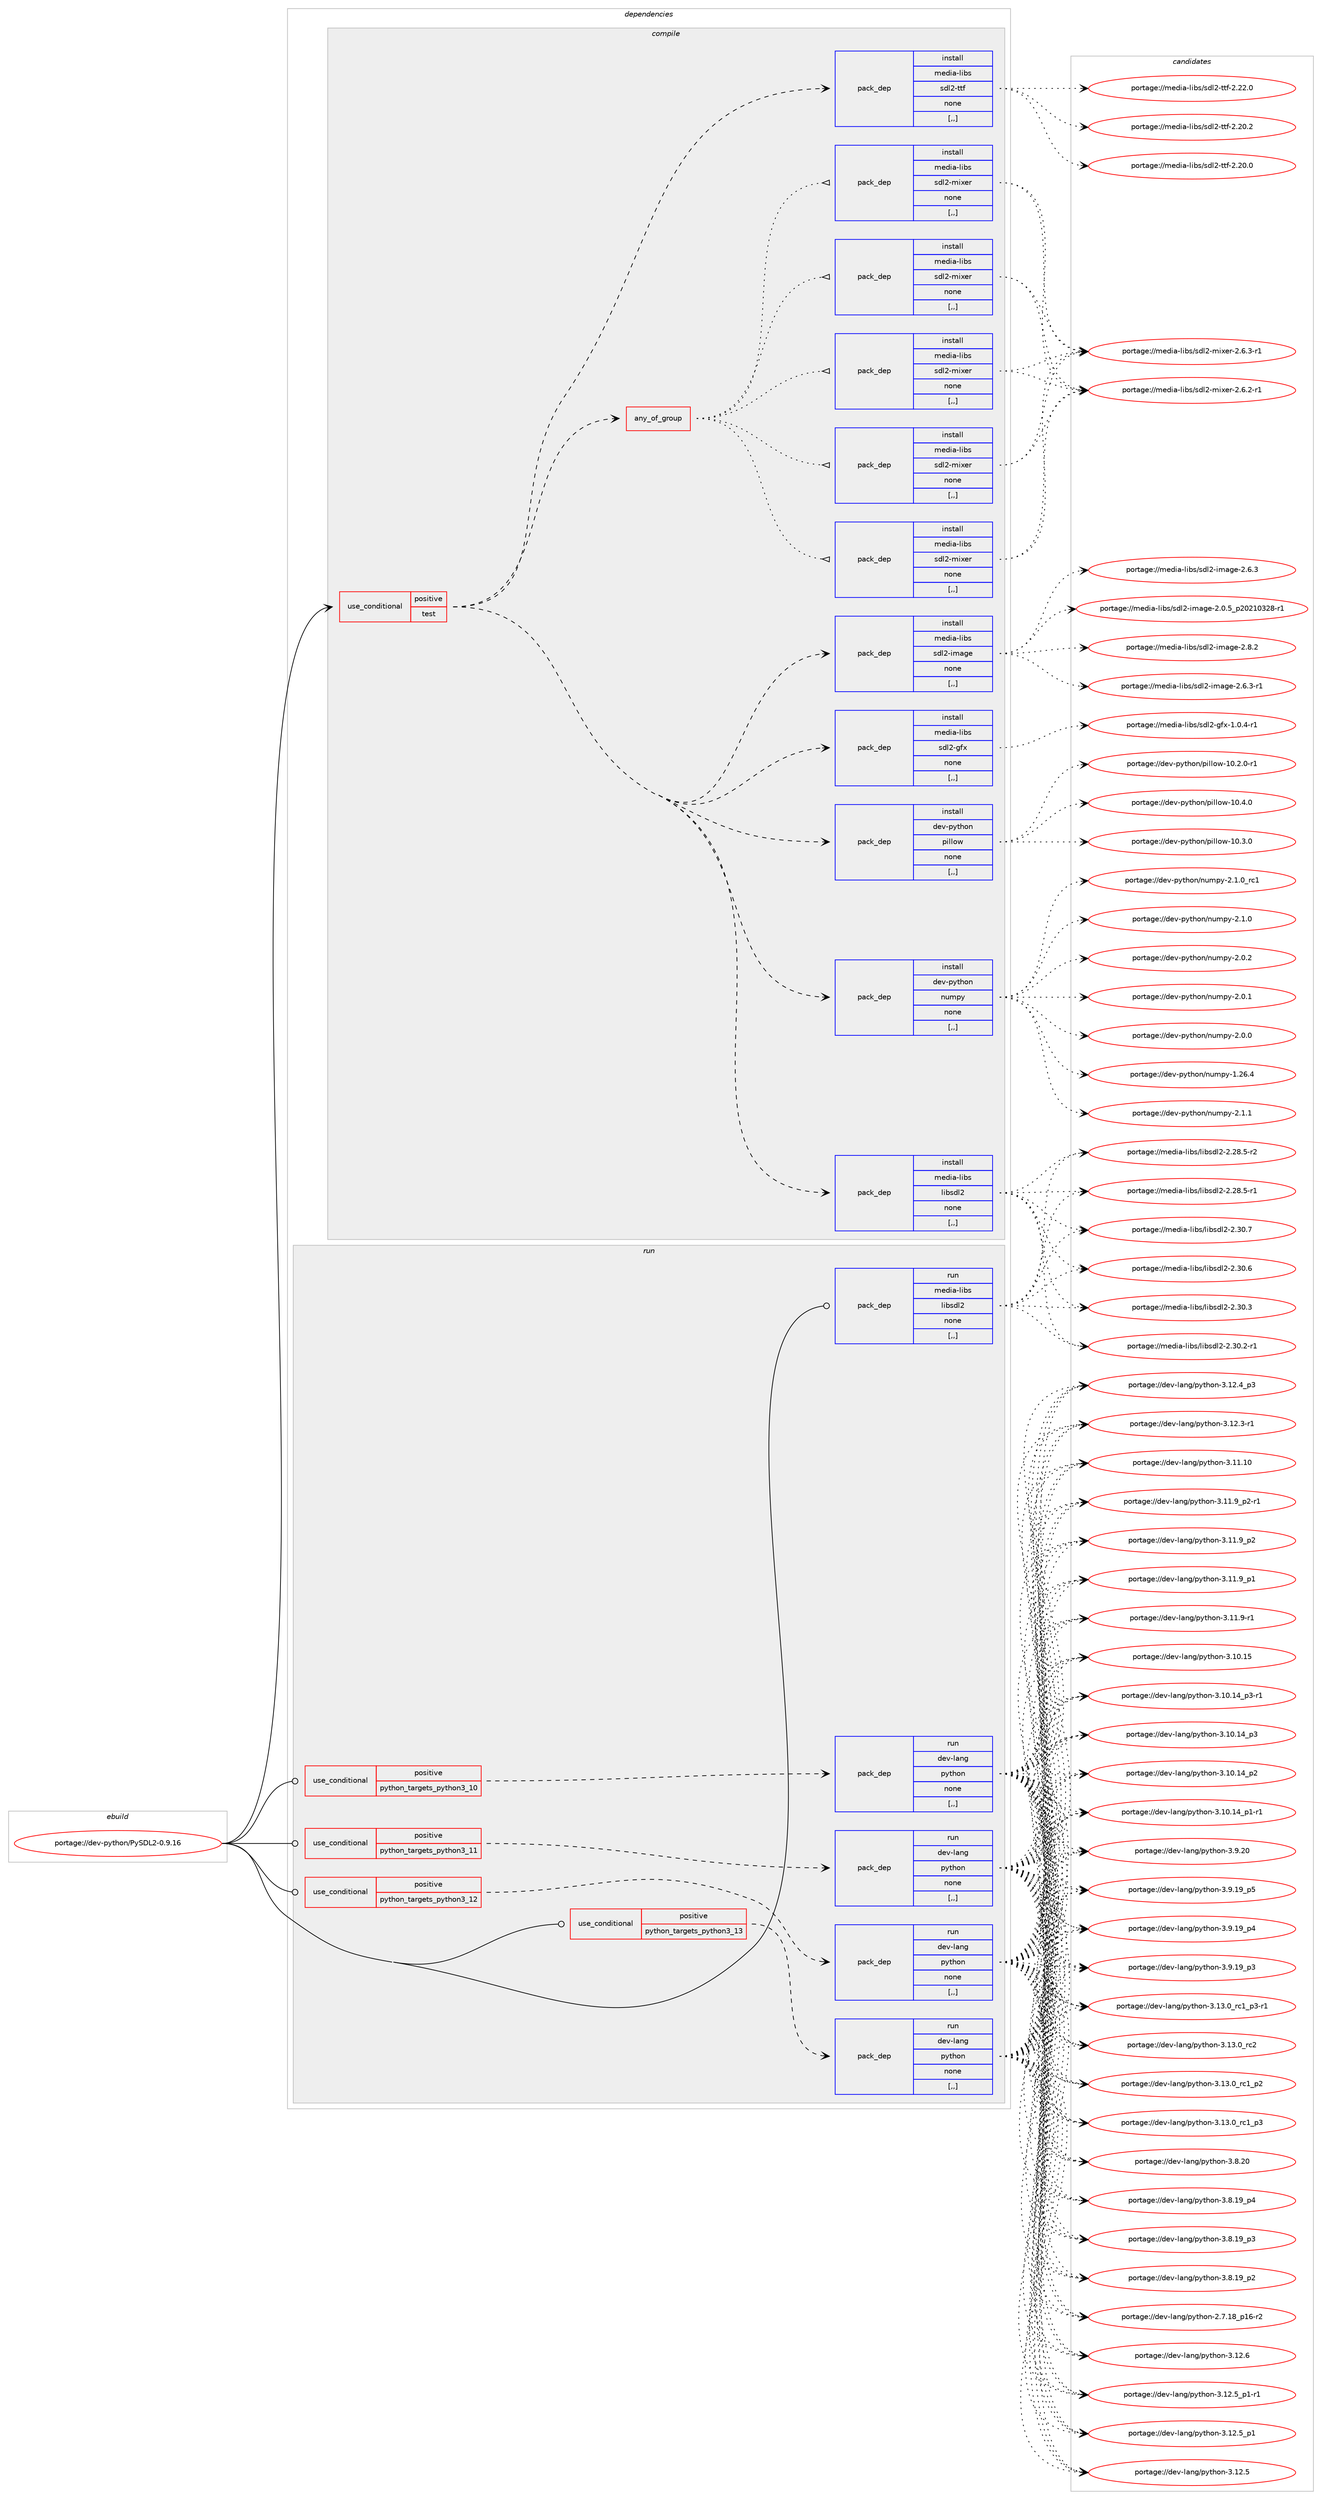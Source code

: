 digraph prolog {

# *************
# Graph options
# *************

newrank=true;
concentrate=true;
compound=true;
graph [rankdir=LR,fontname=Helvetica,fontsize=10,ranksep=1.5];#, ranksep=2.5, nodesep=0.2];
edge  [arrowhead=vee];
node  [fontname=Helvetica,fontsize=10];

# **********
# The ebuild
# **********

subgraph cluster_leftcol {
color=gray;
label=<<i>ebuild</i>>;
id [label="portage://dev-python/PySDL2-0.9.16", color=red, width=4, href="../dev-python/PySDL2-0.9.16.svg"];
}

# ****************
# The dependencies
# ****************

subgraph cluster_midcol {
color=gray;
label=<<i>dependencies</i>>;
subgraph cluster_compile {
fillcolor="#eeeeee";
style=filled;
label=<<i>compile</i>>;
subgraph cond160910 {
dependency635519 [label=<<TABLE BORDER="0" CELLBORDER="1" CELLSPACING="0" CELLPADDING="4"><TR><TD ROWSPAN="3" CELLPADDING="10">use_conditional</TD></TR><TR><TD>positive</TD></TR><TR><TD>test</TD></TR></TABLE>>, shape=none, color=red];
subgraph pack469796 {
dependency635520 [label=<<TABLE BORDER="0" CELLBORDER="1" CELLSPACING="0" CELLPADDING="4" WIDTH="220"><TR><TD ROWSPAN="6" CELLPADDING="30">pack_dep</TD></TR><TR><TD WIDTH="110">install</TD></TR><TR><TD>dev-python</TD></TR><TR><TD>numpy</TD></TR><TR><TD>none</TD></TR><TR><TD>[,,]</TD></TR></TABLE>>, shape=none, color=blue];
}
dependency635519:e -> dependency635520:w [weight=20,style="dashed",arrowhead="vee"];
subgraph pack469797 {
dependency635521 [label=<<TABLE BORDER="0" CELLBORDER="1" CELLSPACING="0" CELLPADDING="4" WIDTH="220"><TR><TD ROWSPAN="6" CELLPADDING="30">pack_dep</TD></TR><TR><TD WIDTH="110">install</TD></TR><TR><TD>dev-python</TD></TR><TR><TD>pillow</TD></TR><TR><TD>none</TD></TR><TR><TD>[,,]</TD></TR></TABLE>>, shape=none, color=blue];
}
dependency635519:e -> dependency635521:w [weight=20,style="dashed",arrowhead="vee"];
subgraph pack469798 {
dependency635522 [label=<<TABLE BORDER="0" CELLBORDER="1" CELLSPACING="0" CELLPADDING="4" WIDTH="220"><TR><TD ROWSPAN="6" CELLPADDING="30">pack_dep</TD></TR><TR><TD WIDTH="110">install</TD></TR><TR><TD>media-libs</TD></TR><TR><TD>libsdl2</TD></TR><TR><TD>none</TD></TR><TR><TD>[,,]</TD></TR></TABLE>>, shape=none, color=blue];
}
dependency635519:e -> dependency635522:w [weight=20,style="dashed",arrowhead="vee"];
subgraph pack469799 {
dependency635523 [label=<<TABLE BORDER="0" CELLBORDER="1" CELLSPACING="0" CELLPADDING="4" WIDTH="220"><TR><TD ROWSPAN="6" CELLPADDING="30">pack_dep</TD></TR><TR><TD WIDTH="110">install</TD></TR><TR><TD>media-libs</TD></TR><TR><TD>sdl2-gfx</TD></TR><TR><TD>none</TD></TR><TR><TD>[,,]</TD></TR></TABLE>>, shape=none, color=blue];
}
dependency635519:e -> dependency635523:w [weight=20,style="dashed",arrowhead="vee"];
subgraph pack469800 {
dependency635524 [label=<<TABLE BORDER="0" CELLBORDER="1" CELLSPACING="0" CELLPADDING="4" WIDTH="220"><TR><TD ROWSPAN="6" CELLPADDING="30">pack_dep</TD></TR><TR><TD WIDTH="110">install</TD></TR><TR><TD>media-libs</TD></TR><TR><TD>sdl2-image</TD></TR><TR><TD>none</TD></TR><TR><TD>[,,]</TD></TR></TABLE>>, shape=none, color=blue];
}
dependency635519:e -> dependency635524:w [weight=20,style="dashed",arrowhead="vee"];
subgraph any4432 {
dependency635525 [label=<<TABLE BORDER="0" CELLBORDER="1" CELLSPACING="0" CELLPADDING="4"><TR><TD CELLPADDING="10">any_of_group</TD></TR></TABLE>>, shape=none, color=red];subgraph pack469801 {
dependency635526 [label=<<TABLE BORDER="0" CELLBORDER="1" CELLSPACING="0" CELLPADDING="4" WIDTH="220"><TR><TD ROWSPAN="6" CELLPADDING="30">pack_dep</TD></TR><TR><TD WIDTH="110">install</TD></TR><TR><TD>media-libs</TD></TR><TR><TD>sdl2-mixer</TD></TR><TR><TD>none</TD></TR><TR><TD>[,,]</TD></TR></TABLE>>, shape=none, color=blue];
}
dependency635525:e -> dependency635526:w [weight=20,style="dotted",arrowhead="oinv"];
subgraph pack469802 {
dependency635527 [label=<<TABLE BORDER="0" CELLBORDER="1" CELLSPACING="0" CELLPADDING="4" WIDTH="220"><TR><TD ROWSPAN="6" CELLPADDING="30">pack_dep</TD></TR><TR><TD WIDTH="110">install</TD></TR><TR><TD>media-libs</TD></TR><TR><TD>sdl2-mixer</TD></TR><TR><TD>none</TD></TR><TR><TD>[,,]</TD></TR></TABLE>>, shape=none, color=blue];
}
dependency635525:e -> dependency635527:w [weight=20,style="dotted",arrowhead="oinv"];
subgraph pack469803 {
dependency635528 [label=<<TABLE BORDER="0" CELLBORDER="1" CELLSPACING="0" CELLPADDING="4" WIDTH="220"><TR><TD ROWSPAN="6" CELLPADDING="30">pack_dep</TD></TR><TR><TD WIDTH="110">install</TD></TR><TR><TD>media-libs</TD></TR><TR><TD>sdl2-mixer</TD></TR><TR><TD>none</TD></TR><TR><TD>[,,]</TD></TR></TABLE>>, shape=none, color=blue];
}
dependency635525:e -> dependency635528:w [weight=20,style="dotted",arrowhead="oinv"];
subgraph pack469804 {
dependency635529 [label=<<TABLE BORDER="0" CELLBORDER="1" CELLSPACING="0" CELLPADDING="4" WIDTH="220"><TR><TD ROWSPAN="6" CELLPADDING="30">pack_dep</TD></TR><TR><TD WIDTH="110">install</TD></TR><TR><TD>media-libs</TD></TR><TR><TD>sdl2-mixer</TD></TR><TR><TD>none</TD></TR><TR><TD>[,,]</TD></TR></TABLE>>, shape=none, color=blue];
}
dependency635525:e -> dependency635529:w [weight=20,style="dotted",arrowhead="oinv"];
subgraph pack469805 {
dependency635530 [label=<<TABLE BORDER="0" CELLBORDER="1" CELLSPACING="0" CELLPADDING="4" WIDTH="220"><TR><TD ROWSPAN="6" CELLPADDING="30">pack_dep</TD></TR><TR><TD WIDTH="110">install</TD></TR><TR><TD>media-libs</TD></TR><TR><TD>sdl2-mixer</TD></TR><TR><TD>none</TD></TR><TR><TD>[,,]</TD></TR></TABLE>>, shape=none, color=blue];
}
dependency635525:e -> dependency635530:w [weight=20,style="dotted",arrowhead="oinv"];
}
dependency635519:e -> dependency635525:w [weight=20,style="dashed",arrowhead="vee"];
subgraph pack469806 {
dependency635531 [label=<<TABLE BORDER="0" CELLBORDER="1" CELLSPACING="0" CELLPADDING="4" WIDTH="220"><TR><TD ROWSPAN="6" CELLPADDING="30">pack_dep</TD></TR><TR><TD WIDTH="110">install</TD></TR><TR><TD>media-libs</TD></TR><TR><TD>sdl2-ttf</TD></TR><TR><TD>none</TD></TR><TR><TD>[,,]</TD></TR></TABLE>>, shape=none, color=blue];
}
dependency635519:e -> dependency635531:w [weight=20,style="dashed",arrowhead="vee"];
}
id:e -> dependency635519:w [weight=20,style="solid",arrowhead="vee"];
}
subgraph cluster_compileandrun {
fillcolor="#eeeeee";
style=filled;
label=<<i>compile and run</i>>;
}
subgraph cluster_run {
fillcolor="#eeeeee";
style=filled;
label=<<i>run</i>>;
subgraph cond160911 {
dependency635532 [label=<<TABLE BORDER="0" CELLBORDER="1" CELLSPACING="0" CELLPADDING="4"><TR><TD ROWSPAN="3" CELLPADDING="10">use_conditional</TD></TR><TR><TD>positive</TD></TR><TR><TD>python_targets_python3_10</TD></TR></TABLE>>, shape=none, color=red];
subgraph pack469807 {
dependency635533 [label=<<TABLE BORDER="0" CELLBORDER="1" CELLSPACING="0" CELLPADDING="4" WIDTH="220"><TR><TD ROWSPAN="6" CELLPADDING="30">pack_dep</TD></TR><TR><TD WIDTH="110">run</TD></TR><TR><TD>dev-lang</TD></TR><TR><TD>python</TD></TR><TR><TD>none</TD></TR><TR><TD>[,,]</TD></TR></TABLE>>, shape=none, color=blue];
}
dependency635532:e -> dependency635533:w [weight=20,style="dashed",arrowhead="vee"];
}
id:e -> dependency635532:w [weight=20,style="solid",arrowhead="odot"];
subgraph cond160912 {
dependency635534 [label=<<TABLE BORDER="0" CELLBORDER="1" CELLSPACING="0" CELLPADDING="4"><TR><TD ROWSPAN="3" CELLPADDING="10">use_conditional</TD></TR><TR><TD>positive</TD></TR><TR><TD>python_targets_python3_11</TD></TR></TABLE>>, shape=none, color=red];
subgraph pack469808 {
dependency635535 [label=<<TABLE BORDER="0" CELLBORDER="1" CELLSPACING="0" CELLPADDING="4" WIDTH="220"><TR><TD ROWSPAN="6" CELLPADDING="30">pack_dep</TD></TR><TR><TD WIDTH="110">run</TD></TR><TR><TD>dev-lang</TD></TR><TR><TD>python</TD></TR><TR><TD>none</TD></TR><TR><TD>[,,]</TD></TR></TABLE>>, shape=none, color=blue];
}
dependency635534:e -> dependency635535:w [weight=20,style="dashed",arrowhead="vee"];
}
id:e -> dependency635534:w [weight=20,style="solid",arrowhead="odot"];
subgraph cond160913 {
dependency635536 [label=<<TABLE BORDER="0" CELLBORDER="1" CELLSPACING="0" CELLPADDING="4"><TR><TD ROWSPAN="3" CELLPADDING="10">use_conditional</TD></TR><TR><TD>positive</TD></TR><TR><TD>python_targets_python3_12</TD></TR></TABLE>>, shape=none, color=red];
subgraph pack469809 {
dependency635537 [label=<<TABLE BORDER="0" CELLBORDER="1" CELLSPACING="0" CELLPADDING="4" WIDTH="220"><TR><TD ROWSPAN="6" CELLPADDING="30">pack_dep</TD></TR><TR><TD WIDTH="110">run</TD></TR><TR><TD>dev-lang</TD></TR><TR><TD>python</TD></TR><TR><TD>none</TD></TR><TR><TD>[,,]</TD></TR></TABLE>>, shape=none, color=blue];
}
dependency635536:e -> dependency635537:w [weight=20,style="dashed",arrowhead="vee"];
}
id:e -> dependency635536:w [weight=20,style="solid",arrowhead="odot"];
subgraph cond160914 {
dependency635538 [label=<<TABLE BORDER="0" CELLBORDER="1" CELLSPACING="0" CELLPADDING="4"><TR><TD ROWSPAN="3" CELLPADDING="10">use_conditional</TD></TR><TR><TD>positive</TD></TR><TR><TD>python_targets_python3_13</TD></TR></TABLE>>, shape=none, color=red];
subgraph pack469810 {
dependency635539 [label=<<TABLE BORDER="0" CELLBORDER="1" CELLSPACING="0" CELLPADDING="4" WIDTH="220"><TR><TD ROWSPAN="6" CELLPADDING="30">pack_dep</TD></TR><TR><TD WIDTH="110">run</TD></TR><TR><TD>dev-lang</TD></TR><TR><TD>python</TD></TR><TR><TD>none</TD></TR><TR><TD>[,,]</TD></TR></TABLE>>, shape=none, color=blue];
}
dependency635538:e -> dependency635539:w [weight=20,style="dashed",arrowhead="vee"];
}
id:e -> dependency635538:w [weight=20,style="solid",arrowhead="odot"];
subgraph pack469811 {
dependency635540 [label=<<TABLE BORDER="0" CELLBORDER="1" CELLSPACING="0" CELLPADDING="4" WIDTH="220"><TR><TD ROWSPAN="6" CELLPADDING="30">pack_dep</TD></TR><TR><TD WIDTH="110">run</TD></TR><TR><TD>media-libs</TD></TR><TR><TD>libsdl2</TD></TR><TR><TD>none</TD></TR><TR><TD>[,,]</TD></TR></TABLE>>, shape=none, color=blue];
}
id:e -> dependency635540:w [weight=20,style="solid",arrowhead="odot"];
}
}

# **************
# The candidates
# **************

subgraph cluster_choices {
rank=same;
color=gray;
label=<<i>candidates</i>>;

subgraph choice469796 {
color=black;
nodesep=1;
choice1001011184511212111610411111047110117109112121455046494649 [label="portage://dev-python/numpy-2.1.1", color=red, width=4,href="../dev-python/numpy-2.1.1.svg"];
choice1001011184511212111610411111047110117109112121455046494648951149949 [label="portage://dev-python/numpy-2.1.0_rc1", color=red, width=4,href="../dev-python/numpy-2.1.0_rc1.svg"];
choice1001011184511212111610411111047110117109112121455046494648 [label="portage://dev-python/numpy-2.1.0", color=red, width=4,href="../dev-python/numpy-2.1.0.svg"];
choice1001011184511212111610411111047110117109112121455046484650 [label="portage://dev-python/numpy-2.0.2", color=red, width=4,href="../dev-python/numpy-2.0.2.svg"];
choice1001011184511212111610411111047110117109112121455046484649 [label="portage://dev-python/numpy-2.0.1", color=red, width=4,href="../dev-python/numpy-2.0.1.svg"];
choice1001011184511212111610411111047110117109112121455046484648 [label="portage://dev-python/numpy-2.0.0", color=red, width=4,href="../dev-python/numpy-2.0.0.svg"];
choice100101118451121211161041111104711011710911212145494650544652 [label="portage://dev-python/numpy-1.26.4", color=red, width=4,href="../dev-python/numpy-1.26.4.svg"];
dependency635520:e -> choice1001011184511212111610411111047110117109112121455046494649:w [style=dotted,weight="100"];
dependency635520:e -> choice1001011184511212111610411111047110117109112121455046494648951149949:w [style=dotted,weight="100"];
dependency635520:e -> choice1001011184511212111610411111047110117109112121455046494648:w [style=dotted,weight="100"];
dependency635520:e -> choice1001011184511212111610411111047110117109112121455046484650:w [style=dotted,weight="100"];
dependency635520:e -> choice1001011184511212111610411111047110117109112121455046484649:w [style=dotted,weight="100"];
dependency635520:e -> choice1001011184511212111610411111047110117109112121455046484648:w [style=dotted,weight="100"];
dependency635520:e -> choice100101118451121211161041111104711011710911212145494650544652:w [style=dotted,weight="100"];
}
subgraph choice469797 {
color=black;
nodesep=1;
choice100101118451121211161041111104711210510810811111945494846524648 [label="portage://dev-python/pillow-10.4.0", color=red, width=4,href="../dev-python/pillow-10.4.0.svg"];
choice100101118451121211161041111104711210510810811111945494846514648 [label="portage://dev-python/pillow-10.3.0", color=red, width=4,href="../dev-python/pillow-10.3.0.svg"];
choice1001011184511212111610411111047112105108108111119454948465046484511449 [label="portage://dev-python/pillow-10.2.0-r1", color=red, width=4,href="../dev-python/pillow-10.2.0-r1.svg"];
dependency635521:e -> choice100101118451121211161041111104711210510810811111945494846524648:w [style=dotted,weight="100"];
dependency635521:e -> choice100101118451121211161041111104711210510810811111945494846514648:w [style=dotted,weight="100"];
dependency635521:e -> choice1001011184511212111610411111047112105108108111119454948465046484511449:w [style=dotted,weight="100"];
}
subgraph choice469798 {
color=black;
nodesep=1;
choice10910110010597451081059811547108105981151001085045504651484655 [label="portage://media-libs/libsdl2-2.30.7", color=red, width=4,href="../media-libs/libsdl2-2.30.7.svg"];
choice10910110010597451081059811547108105981151001085045504651484654 [label="portage://media-libs/libsdl2-2.30.6", color=red, width=4,href="../media-libs/libsdl2-2.30.6.svg"];
choice10910110010597451081059811547108105981151001085045504651484651 [label="portage://media-libs/libsdl2-2.30.3", color=red, width=4,href="../media-libs/libsdl2-2.30.3.svg"];
choice109101100105974510810598115471081059811510010850455046514846504511449 [label="portage://media-libs/libsdl2-2.30.2-r1", color=red, width=4,href="../media-libs/libsdl2-2.30.2-r1.svg"];
choice109101100105974510810598115471081059811510010850455046505646534511450 [label="portage://media-libs/libsdl2-2.28.5-r2", color=red, width=4,href="../media-libs/libsdl2-2.28.5-r2.svg"];
choice109101100105974510810598115471081059811510010850455046505646534511449 [label="portage://media-libs/libsdl2-2.28.5-r1", color=red, width=4,href="../media-libs/libsdl2-2.28.5-r1.svg"];
dependency635522:e -> choice10910110010597451081059811547108105981151001085045504651484655:w [style=dotted,weight="100"];
dependency635522:e -> choice10910110010597451081059811547108105981151001085045504651484654:w [style=dotted,weight="100"];
dependency635522:e -> choice10910110010597451081059811547108105981151001085045504651484651:w [style=dotted,weight="100"];
dependency635522:e -> choice109101100105974510810598115471081059811510010850455046514846504511449:w [style=dotted,weight="100"];
dependency635522:e -> choice109101100105974510810598115471081059811510010850455046505646534511450:w [style=dotted,weight="100"];
dependency635522:e -> choice109101100105974510810598115471081059811510010850455046505646534511449:w [style=dotted,weight="100"];
}
subgraph choice469799 {
color=black;
nodesep=1;
choice1091011001059745108105981154711510010850451031021204549464846524511449 [label="portage://media-libs/sdl2-gfx-1.0.4-r1", color=red, width=4,href="../media-libs/sdl2-gfx-1.0.4-r1.svg"];
dependency635523:e -> choice1091011001059745108105981154711510010850451031021204549464846524511449:w [style=dotted,weight="100"];
}
subgraph choice469800 {
color=black;
nodesep=1;
choice10910110010597451081059811547115100108504510510997103101455046564650 [label="portage://media-libs/sdl2-image-2.8.2", color=red, width=4,href="../media-libs/sdl2-image-2.8.2.svg"];
choice109101100105974510810598115471151001085045105109971031014550465446514511449 [label="portage://media-libs/sdl2-image-2.6.3-r1", color=red, width=4,href="../media-libs/sdl2-image-2.6.3-r1.svg"];
choice10910110010597451081059811547115100108504510510997103101455046544651 [label="portage://media-libs/sdl2-image-2.6.3", color=red, width=4,href="../media-libs/sdl2-image-2.6.3.svg"];
choice109101100105974510810598115471151001085045105109971031014550464846539511250485049485150564511449 [label="portage://media-libs/sdl2-image-2.0.5_p20210328-r1", color=red, width=4,href="../media-libs/sdl2-image-2.0.5_p20210328-r1.svg"];
dependency635524:e -> choice10910110010597451081059811547115100108504510510997103101455046564650:w [style=dotted,weight="100"];
dependency635524:e -> choice109101100105974510810598115471151001085045105109971031014550465446514511449:w [style=dotted,weight="100"];
dependency635524:e -> choice10910110010597451081059811547115100108504510510997103101455046544651:w [style=dotted,weight="100"];
dependency635524:e -> choice109101100105974510810598115471151001085045105109971031014550464846539511250485049485150564511449:w [style=dotted,weight="100"];
}
subgraph choice469801 {
color=black;
nodesep=1;
choice1091011001059745108105981154711510010850451091051201011144550465446514511449 [label="portage://media-libs/sdl2-mixer-2.6.3-r1", color=red, width=4,href="../media-libs/sdl2-mixer-2.6.3-r1.svg"];
choice1091011001059745108105981154711510010850451091051201011144550465446504511449 [label="portage://media-libs/sdl2-mixer-2.6.2-r1", color=red, width=4,href="../media-libs/sdl2-mixer-2.6.2-r1.svg"];
dependency635526:e -> choice1091011001059745108105981154711510010850451091051201011144550465446514511449:w [style=dotted,weight="100"];
dependency635526:e -> choice1091011001059745108105981154711510010850451091051201011144550465446504511449:w [style=dotted,weight="100"];
}
subgraph choice469802 {
color=black;
nodesep=1;
choice1091011001059745108105981154711510010850451091051201011144550465446514511449 [label="portage://media-libs/sdl2-mixer-2.6.3-r1", color=red, width=4,href="../media-libs/sdl2-mixer-2.6.3-r1.svg"];
choice1091011001059745108105981154711510010850451091051201011144550465446504511449 [label="portage://media-libs/sdl2-mixer-2.6.2-r1", color=red, width=4,href="../media-libs/sdl2-mixer-2.6.2-r1.svg"];
dependency635527:e -> choice1091011001059745108105981154711510010850451091051201011144550465446514511449:w [style=dotted,weight="100"];
dependency635527:e -> choice1091011001059745108105981154711510010850451091051201011144550465446504511449:w [style=dotted,weight="100"];
}
subgraph choice469803 {
color=black;
nodesep=1;
choice1091011001059745108105981154711510010850451091051201011144550465446514511449 [label="portage://media-libs/sdl2-mixer-2.6.3-r1", color=red, width=4,href="../media-libs/sdl2-mixer-2.6.3-r1.svg"];
choice1091011001059745108105981154711510010850451091051201011144550465446504511449 [label="portage://media-libs/sdl2-mixer-2.6.2-r1", color=red, width=4,href="../media-libs/sdl2-mixer-2.6.2-r1.svg"];
dependency635528:e -> choice1091011001059745108105981154711510010850451091051201011144550465446514511449:w [style=dotted,weight="100"];
dependency635528:e -> choice1091011001059745108105981154711510010850451091051201011144550465446504511449:w [style=dotted,weight="100"];
}
subgraph choice469804 {
color=black;
nodesep=1;
choice1091011001059745108105981154711510010850451091051201011144550465446514511449 [label="portage://media-libs/sdl2-mixer-2.6.3-r1", color=red, width=4,href="../media-libs/sdl2-mixer-2.6.3-r1.svg"];
choice1091011001059745108105981154711510010850451091051201011144550465446504511449 [label="portage://media-libs/sdl2-mixer-2.6.2-r1", color=red, width=4,href="../media-libs/sdl2-mixer-2.6.2-r1.svg"];
dependency635529:e -> choice1091011001059745108105981154711510010850451091051201011144550465446514511449:w [style=dotted,weight="100"];
dependency635529:e -> choice1091011001059745108105981154711510010850451091051201011144550465446504511449:w [style=dotted,weight="100"];
}
subgraph choice469805 {
color=black;
nodesep=1;
choice1091011001059745108105981154711510010850451091051201011144550465446514511449 [label="portage://media-libs/sdl2-mixer-2.6.3-r1", color=red, width=4,href="../media-libs/sdl2-mixer-2.6.3-r1.svg"];
choice1091011001059745108105981154711510010850451091051201011144550465446504511449 [label="portage://media-libs/sdl2-mixer-2.6.2-r1", color=red, width=4,href="../media-libs/sdl2-mixer-2.6.2-r1.svg"];
dependency635530:e -> choice1091011001059745108105981154711510010850451091051201011144550465446514511449:w [style=dotted,weight="100"];
dependency635530:e -> choice1091011001059745108105981154711510010850451091051201011144550465446504511449:w [style=dotted,weight="100"];
}
subgraph choice469806 {
color=black;
nodesep=1;
choice10910110010597451081059811547115100108504511611610245504650504648 [label="portage://media-libs/sdl2-ttf-2.22.0", color=red, width=4,href="../media-libs/sdl2-ttf-2.22.0.svg"];
choice10910110010597451081059811547115100108504511611610245504650484650 [label="portage://media-libs/sdl2-ttf-2.20.2", color=red, width=4,href="../media-libs/sdl2-ttf-2.20.2.svg"];
choice10910110010597451081059811547115100108504511611610245504650484648 [label="portage://media-libs/sdl2-ttf-2.20.0", color=red, width=4,href="../media-libs/sdl2-ttf-2.20.0.svg"];
dependency635531:e -> choice10910110010597451081059811547115100108504511611610245504650504648:w [style=dotted,weight="100"];
dependency635531:e -> choice10910110010597451081059811547115100108504511611610245504650484650:w [style=dotted,weight="100"];
dependency635531:e -> choice10910110010597451081059811547115100108504511611610245504650484648:w [style=dotted,weight="100"];
}
subgraph choice469807 {
color=black;
nodesep=1;
choice10010111845108971101034711212111610411111045514649514648951149950 [label="portage://dev-lang/python-3.13.0_rc2", color=red, width=4,href="../dev-lang/python-3.13.0_rc2.svg"];
choice1001011184510897110103471121211161041111104551464951464895114994995112514511449 [label="portage://dev-lang/python-3.13.0_rc1_p3-r1", color=red, width=4,href="../dev-lang/python-3.13.0_rc1_p3-r1.svg"];
choice100101118451089711010347112121116104111110455146495146489511499499511251 [label="portage://dev-lang/python-3.13.0_rc1_p3", color=red, width=4,href="../dev-lang/python-3.13.0_rc1_p3.svg"];
choice100101118451089711010347112121116104111110455146495146489511499499511250 [label="portage://dev-lang/python-3.13.0_rc1_p2", color=red, width=4,href="../dev-lang/python-3.13.0_rc1_p2.svg"];
choice10010111845108971101034711212111610411111045514649504654 [label="portage://dev-lang/python-3.12.6", color=red, width=4,href="../dev-lang/python-3.12.6.svg"];
choice1001011184510897110103471121211161041111104551464950465395112494511449 [label="portage://dev-lang/python-3.12.5_p1-r1", color=red, width=4,href="../dev-lang/python-3.12.5_p1-r1.svg"];
choice100101118451089711010347112121116104111110455146495046539511249 [label="portage://dev-lang/python-3.12.5_p1", color=red, width=4,href="../dev-lang/python-3.12.5_p1.svg"];
choice10010111845108971101034711212111610411111045514649504653 [label="portage://dev-lang/python-3.12.5", color=red, width=4,href="../dev-lang/python-3.12.5.svg"];
choice100101118451089711010347112121116104111110455146495046529511251 [label="portage://dev-lang/python-3.12.4_p3", color=red, width=4,href="../dev-lang/python-3.12.4_p3.svg"];
choice100101118451089711010347112121116104111110455146495046514511449 [label="portage://dev-lang/python-3.12.3-r1", color=red, width=4,href="../dev-lang/python-3.12.3-r1.svg"];
choice1001011184510897110103471121211161041111104551464949464948 [label="portage://dev-lang/python-3.11.10", color=red, width=4,href="../dev-lang/python-3.11.10.svg"];
choice1001011184510897110103471121211161041111104551464949465795112504511449 [label="portage://dev-lang/python-3.11.9_p2-r1", color=red, width=4,href="../dev-lang/python-3.11.9_p2-r1.svg"];
choice100101118451089711010347112121116104111110455146494946579511250 [label="portage://dev-lang/python-3.11.9_p2", color=red, width=4,href="../dev-lang/python-3.11.9_p2.svg"];
choice100101118451089711010347112121116104111110455146494946579511249 [label="portage://dev-lang/python-3.11.9_p1", color=red, width=4,href="../dev-lang/python-3.11.9_p1.svg"];
choice100101118451089711010347112121116104111110455146494946574511449 [label="portage://dev-lang/python-3.11.9-r1", color=red, width=4,href="../dev-lang/python-3.11.9-r1.svg"];
choice1001011184510897110103471121211161041111104551464948464953 [label="portage://dev-lang/python-3.10.15", color=red, width=4,href="../dev-lang/python-3.10.15.svg"];
choice100101118451089711010347112121116104111110455146494846495295112514511449 [label="portage://dev-lang/python-3.10.14_p3-r1", color=red, width=4,href="../dev-lang/python-3.10.14_p3-r1.svg"];
choice10010111845108971101034711212111610411111045514649484649529511251 [label="portage://dev-lang/python-3.10.14_p3", color=red, width=4,href="../dev-lang/python-3.10.14_p3.svg"];
choice10010111845108971101034711212111610411111045514649484649529511250 [label="portage://dev-lang/python-3.10.14_p2", color=red, width=4,href="../dev-lang/python-3.10.14_p2.svg"];
choice100101118451089711010347112121116104111110455146494846495295112494511449 [label="portage://dev-lang/python-3.10.14_p1-r1", color=red, width=4,href="../dev-lang/python-3.10.14_p1-r1.svg"];
choice10010111845108971101034711212111610411111045514657465048 [label="portage://dev-lang/python-3.9.20", color=red, width=4,href="../dev-lang/python-3.9.20.svg"];
choice100101118451089711010347112121116104111110455146574649579511253 [label="portage://dev-lang/python-3.9.19_p5", color=red, width=4,href="../dev-lang/python-3.9.19_p5.svg"];
choice100101118451089711010347112121116104111110455146574649579511252 [label="portage://dev-lang/python-3.9.19_p4", color=red, width=4,href="../dev-lang/python-3.9.19_p4.svg"];
choice100101118451089711010347112121116104111110455146574649579511251 [label="portage://dev-lang/python-3.9.19_p3", color=red, width=4,href="../dev-lang/python-3.9.19_p3.svg"];
choice10010111845108971101034711212111610411111045514656465048 [label="portage://dev-lang/python-3.8.20", color=red, width=4,href="../dev-lang/python-3.8.20.svg"];
choice100101118451089711010347112121116104111110455146564649579511252 [label="portage://dev-lang/python-3.8.19_p4", color=red, width=4,href="../dev-lang/python-3.8.19_p4.svg"];
choice100101118451089711010347112121116104111110455146564649579511251 [label="portage://dev-lang/python-3.8.19_p3", color=red, width=4,href="../dev-lang/python-3.8.19_p3.svg"];
choice100101118451089711010347112121116104111110455146564649579511250 [label="portage://dev-lang/python-3.8.19_p2", color=red, width=4,href="../dev-lang/python-3.8.19_p2.svg"];
choice100101118451089711010347112121116104111110455046554649569511249544511450 [label="portage://dev-lang/python-2.7.18_p16-r2", color=red, width=4,href="../dev-lang/python-2.7.18_p16-r2.svg"];
dependency635533:e -> choice10010111845108971101034711212111610411111045514649514648951149950:w [style=dotted,weight="100"];
dependency635533:e -> choice1001011184510897110103471121211161041111104551464951464895114994995112514511449:w [style=dotted,weight="100"];
dependency635533:e -> choice100101118451089711010347112121116104111110455146495146489511499499511251:w [style=dotted,weight="100"];
dependency635533:e -> choice100101118451089711010347112121116104111110455146495146489511499499511250:w [style=dotted,weight="100"];
dependency635533:e -> choice10010111845108971101034711212111610411111045514649504654:w [style=dotted,weight="100"];
dependency635533:e -> choice1001011184510897110103471121211161041111104551464950465395112494511449:w [style=dotted,weight="100"];
dependency635533:e -> choice100101118451089711010347112121116104111110455146495046539511249:w [style=dotted,weight="100"];
dependency635533:e -> choice10010111845108971101034711212111610411111045514649504653:w [style=dotted,weight="100"];
dependency635533:e -> choice100101118451089711010347112121116104111110455146495046529511251:w [style=dotted,weight="100"];
dependency635533:e -> choice100101118451089711010347112121116104111110455146495046514511449:w [style=dotted,weight="100"];
dependency635533:e -> choice1001011184510897110103471121211161041111104551464949464948:w [style=dotted,weight="100"];
dependency635533:e -> choice1001011184510897110103471121211161041111104551464949465795112504511449:w [style=dotted,weight="100"];
dependency635533:e -> choice100101118451089711010347112121116104111110455146494946579511250:w [style=dotted,weight="100"];
dependency635533:e -> choice100101118451089711010347112121116104111110455146494946579511249:w [style=dotted,weight="100"];
dependency635533:e -> choice100101118451089711010347112121116104111110455146494946574511449:w [style=dotted,weight="100"];
dependency635533:e -> choice1001011184510897110103471121211161041111104551464948464953:w [style=dotted,weight="100"];
dependency635533:e -> choice100101118451089711010347112121116104111110455146494846495295112514511449:w [style=dotted,weight="100"];
dependency635533:e -> choice10010111845108971101034711212111610411111045514649484649529511251:w [style=dotted,weight="100"];
dependency635533:e -> choice10010111845108971101034711212111610411111045514649484649529511250:w [style=dotted,weight="100"];
dependency635533:e -> choice100101118451089711010347112121116104111110455146494846495295112494511449:w [style=dotted,weight="100"];
dependency635533:e -> choice10010111845108971101034711212111610411111045514657465048:w [style=dotted,weight="100"];
dependency635533:e -> choice100101118451089711010347112121116104111110455146574649579511253:w [style=dotted,weight="100"];
dependency635533:e -> choice100101118451089711010347112121116104111110455146574649579511252:w [style=dotted,weight="100"];
dependency635533:e -> choice100101118451089711010347112121116104111110455146574649579511251:w [style=dotted,weight="100"];
dependency635533:e -> choice10010111845108971101034711212111610411111045514656465048:w [style=dotted,weight="100"];
dependency635533:e -> choice100101118451089711010347112121116104111110455146564649579511252:w [style=dotted,weight="100"];
dependency635533:e -> choice100101118451089711010347112121116104111110455146564649579511251:w [style=dotted,weight="100"];
dependency635533:e -> choice100101118451089711010347112121116104111110455146564649579511250:w [style=dotted,weight="100"];
dependency635533:e -> choice100101118451089711010347112121116104111110455046554649569511249544511450:w [style=dotted,weight="100"];
}
subgraph choice469808 {
color=black;
nodesep=1;
choice10010111845108971101034711212111610411111045514649514648951149950 [label="portage://dev-lang/python-3.13.0_rc2", color=red, width=4,href="../dev-lang/python-3.13.0_rc2.svg"];
choice1001011184510897110103471121211161041111104551464951464895114994995112514511449 [label="portage://dev-lang/python-3.13.0_rc1_p3-r1", color=red, width=4,href="../dev-lang/python-3.13.0_rc1_p3-r1.svg"];
choice100101118451089711010347112121116104111110455146495146489511499499511251 [label="portage://dev-lang/python-3.13.0_rc1_p3", color=red, width=4,href="../dev-lang/python-3.13.0_rc1_p3.svg"];
choice100101118451089711010347112121116104111110455146495146489511499499511250 [label="portage://dev-lang/python-3.13.0_rc1_p2", color=red, width=4,href="../dev-lang/python-3.13.0_rc1_p2.svg"];
choice10010111845108971101034711212111610411111045514649504654 [label="portage://dev-lang/python-3.12.6", color=red, width=4,href="../dev-lang/python-3.12.6.svg"];
choice1001011184510897110103471121211161041111104551464950465395112494511449 [label="portage://dev-lang/python-3.12.5_p1-r1", color=red, width=4,href="../dev-lang/python-3.12.5_p1-r1.svg"];
choice100101118451089711010347112121116104111110455146495046539511249 [label="portage://dev-lang/python-3.12.5_p1", color=red, width=4,href="../dev-lang/python-3.12.5_p1.svg"];
choice10010111845108971101034711212111610411111045514649504653 [label="portage://dev-lang/python-3.12.5", color=red, width=4,href="../dev-lang/python-3.12.5.svg"];
choice100101118451089711010347112121116104111110455146495046529511251 [label="portage://dev-lang/python-3.12.4_p3", color=red, width=4,href="../dev-lang/python-3.12.4_p3.svg"];
choice100101118451089711010347112121116104111110455146495046514511449 [label="portage://dev-lang/python-3.12.3-r1", color=red, width=4,href="../dev-lang/python-3.12.3-r1.svg"];
choice1001011184510897110103471121211161041111104551464949464948 [label="portage://dev-lang/python-3.11.10", color=red, width=4,href="../dev-lang/python-3.11.10.svg"];
choice1001011184510897110103471121211161041111104551464949465795112504511449 [label="portage://dev-lang/python-3.11.9_p2-r1", color=red, width=4,href="../dev-lang/python-3.11.9_p2-r1.svg"];
choice100101118451089711010347112121116104111110455146494946579511250 [label="portage://dev-lang/python-3.11.9_p2", color=red, width=4,href="../dev-lang/python-3.11.9_p2.svg"];
choice100101118451089711010347112121116104111110455146494946579511249 [label="portage://dev-lang/python-3.11.9_p1", color=red, width=4,href="../dev-lang/python-3.11.9_p1.svg"];
choice100101118451089711010347112121116104111110455146494946574511449 [label="portage://dev-lang/python-3.11.9-r1", color=red, width=4,href="../dev-lang/python-3.11.9-r1.svg"];
choice1001011184510897110103471121211161041111104551464948464953 [label="portage://dev-lang/python-3.10.15", color=red, width=4,href="../dev-lang/python-3.10.15.svg"];
choice100101118451089711010347112121116104111110455146494846495295112514511449 [label="portage://dev-lang/python-3.10.14_p3-r1", color=red, width=4,href="../dev-lang/python-3.10.14_p3-r1.svg"];
choice10010111845108971101034711212111610411111045514649484649529511251 [label="portage://dev-lang/python-3.10.14_p3", color=red, width=4,href="../dev-lang/python-3.10.14_p3.svg"];
choice10010111845108971101034711212111610411111045514649484649529511250 [label="portage://dev-lang/python-3.10.14_p2", color=red, width=4,href="../dev-lang/python-3.10.14_p2.svg"];
choice100101118451089711010347112121116104111110455146494846495295112494511449 [label="portage://dev-lang/python-3.10.14_p1-r1", color=red, width=4,href="../dev-lang/python-3.10.14_p1-r1.svg"];
choice10010111845108971101034711212111610411111045514657465048 [label="portage://dev-lang/python-3.9.20", color=red, width=4,href="../dev-lang/python-3.9.20.svg"];
choice100101118451089711010347112121116104111110455146574649579511253 [label="portage://dev-lang/python-3.9.19_p5", color=red, width=4,href="../dev-lang/python-3.9.19_p5.svg"];
choice100101118451089711010347112121116104111110455146574649579511252 [label="portage://dev-lang/python-3.9.19_p4", color=red, width=4,href="../dev-lang/python-3.9.19_p4.svg"];
choice100101118451089711010347112121116104111110455146574649579511251 [label="portage://dev-lang/python-3.9.19_p3", color=red, width=4,href="../dev-lang/python-3.9.19_p3.svg"];
choice10010111845108971101034711212111610411111045514656465048 [label="portage://dev-lang/python-3.8.20", color=red, width=4,href="../dev-lang/python-3.8.20.svg"];
choice100101118451089711010347112121116104111110455146564649579511252 [label="portage://dev-lang/python-3.8.19_p4", color=red, width=4,href="../dev-lang/python-3.8.19_p4.svg"];
choice100101118451089711010347112121116104111110455146564649579511251 [label="portage://dev-lang/python-3.8.19_p3", color=red, width=4,href="../dev-lang/python-3.8.19_p3.svg"];
choice100101118451089711010347112121116104111110455146564649579511250 [label="portage://dev-lang/python-3.8.19_p2", color=red, width=4,href="../dev-lang/python-3.8.19_p2.svg"];
choice100101118451089711010347112121116104111110455046554649569511249544511450 [label="portage://dev-lang/python-2.7.18_p16-r2", color=red, width=4,href="../dev-lang/python-2.7.18_p16-r2.svg"];
dependency635535:e -> choice10010111845108971101034711212111610411111045514649514648951149950:w [style=dotted,weight="100"];
dependency635535:e -> choice1001011184510897110103471121211161041111104551464951464895114994995112514511449:w [style=dotted,weight="100"];
dependency635535:e -> choice100101118451089711010347112121116104111110455146495146489511499499511251:w [style=dotted,weight="100"];
dependency635535:e -> choice100101118451089711010347112121116104111110455146495146489511499499511250:w [style=dotted,weight="100"];
dependency635535:e -> choice10010111845108971101034711212111610411111045514649504654:w [style=dotted,weight="100"];
dependency635535:e -> choice1001011184510897110103471121211161041111104551464950465395112494511449:w [style=dotted,weight="100"];
dependency635535:e -> choice100101118451089711010347112121116104111110455146495046539511249:w [style=dotted,weight="100"];
dependency635535:e -> choice10010111845108971101034711212111610411111045514649504653:w [style=dotted,weight="100"];
dependency635535:e -> choice100101118451089711010347112121116104111110455146495046529511251:w [style=dotted,weight="100"];
dependency635535:e -> choice100101118451089711010347112121116104111110455146495046514511449:w [style=dotted,weight="100"];
dependency635535:e -> choice1001011184510897110103471121211161041111104551464949464948:w [style=dotted,weight="100"];
dependency635535:e -> choice1001011184510897110103471121211161041111104551464949465795112504511449:w [style=dotted,weight="100"];
dependency635535:e -> choice100101118451089711010347112121116104111110455146494946579511250:w [style=dotted,weight="100"];
dependency635535:e -> choice100101118451089711010347112121116104111110455146494946579511249:w [style=dotted,weight="100"];
dependency635535:e -> choice100101118451089711010347112121116104111110455146494946574511449:w [style=dotted,weight="100"];
dependency635535:e -> choice1001011184510897110103471121211161041111104551464948464953:w [style=dotted,weight="100"];
dependency635535:e -> choice100101118451089711010347112121116104111110455146494846495295112514511449:w [style=dotted,weight="100"];
dependency635535:e -> choice10010111845108971101034711212111610411111045514649484649529511251:w [style=dotted,weight="100"];
dependency635535:e -> choice10010111845108971101034711212111610411111045514649484649529511250:w [style=dotted,weight="100"];
dependency635535:e -> choice100101118451089711010347112121116104111110455146494846495295112494511449:w [style=dotted,weight="100"];
dependency635535:e -> choice10010111845108971101034711212111610411111045514657465048:w [style=dotted,weight="100"];
dependency635535:e -> choice100101118451089711010347112121116104111110455146574649579511253:w [style=dotted,weight="100"];
dependency635535:e -> choice100101118451089711010347112121116104111110455146574649579511252:w [style=dotted,weight="100"];
dependency635535:e -> choice100101118451089711010347112121116104111110455146574649579511251:w [style=dotted,weight="100"];
dependency635535:e -> choice10010111845108971101034711212111610411111045514656465048:w [style=dotted,weight="100"];
dependency635535:e -> choice100101118451089711010347112121116104111110455146564649579511252:w [style=dotted,weight="100"];
dependency635535:e -> choice100101118451089711010347112121116104111110455146564649579511251:w [style=dotted,weight="100"];
dependency635535:e -> choice100101118451089711010347112121116104111110455146564649579511250:w [style=dotted,weight="100"];
dependency635535:e -> choice100101118451089711010347112121116104111110455046554649569511249544511450:w [style=dotted,weight="100"];
}
subgraph choice469809 {
color=black;
nodesep=1;
choice10010111845108971101034711212111610411111045514649514648951149950 [label="portage://dev-lang/python-3.13.0_rc2", color=red, width=4,href="../dev-lang/python-3.13.0_rc2.svg"];
choice1001011184510897110103471121211161041111104551464951464895114994995112514511449 [label="portage://dev-lang/python-3.13.0_rc1_p3-r1", color=red, width=4,href="../dev-lang/python-3.13.0_rc1_p3-r1.svg"];
choice100101118451089711010347112121116104111110455146495146489511499499511251 [label="portage://dev-lang/python-3.13.0_rc1_p3", color=red, width=4,href="../dev-lang/python-3.13.0_rc1_p3.svg"];
choice100101118451089711010347112121116104111110455146495146489511499499511250 [label="portage://dev-lang/python-3.13.0_rc1_p2", color=red, width=4,href="../dev-lang/python-3.13.0_rc1_p2.svg"];
choice10010111845108971101034711212111610411111045514649504654 [label="portage://dev-lang/python-3.12.6", color=red, width=4,href="../dev-lang/python-3.12.6.svg"];
choice1001011184510897110103471121211161041111104551464950465395112494511449 [label="portage://dev-lang/python-3.12.5_p1-r1", color=red, width=4,href="../dev-lang/python-3.12.5_p1-r1.svg"];
choice100101118451089711010347112121116104111110455146495046539511249 [label="portage://dev-lang/python-3.12.5_p1", color=red, width=4,href="../dev-lang/python-3.12.5_p1.svg"];
choice10010111845108971101034711212111610411111045514649504653 [label="portage://dev-lang/python-3.12.5", color=red, width=4,href="../dev-lang/python-3.12.5.svg"];
choice100101118451089711010347112121116104111110455146495046529511251 [label="portage://dev-lang/python-3.12.4_p3", color=red, width=4,href="../dev-lang/python-3.12.4_p3.svg"];
choice100101118451089711010347112121116104111110455146495046514511449 [label="portage://dev-lang/python-3.12.3-r1", color=red, width=4,href="../dev-lang/python-3.12.3-r1.svg"];
choice1001011184510897110103471121211161041111104551464949464948 [label="portage://dev-lang/python-3.11.10", color=red, width=4,href="../dev-lang/python-3.11.10.svg"];
choice1001011184510897110103471121211161041111104551464949465795112504511449 [label="portage://dev-lang/python-3.11.9_p2-r1", color=red, width=4,href="../dev-lang/python-3.11.9_p2-r1.svg"];
choice100101118451089711010347112121116104111110455146494946579511250 [label="portage://dev-lang/python-3.11.9_p2", color=red, width=4,href="../dev-lang/python-3.11.9_p2.svg"];
choice100101118451089711010347112121116104111110455146494946579511249 [label="portage://dev-lang/python-3.11.9_p1", color=red, width=4,href="../dev-lang/python-3.11.9_p1.svg"];
choice100101118451089711010347112121116104111110455146494946574511449 [label="portage://dev-lang/python-3.11.9-r1", color=red, width=4,href="../dev-lang/python-3.11.9-r1.svg"];
choice1001011184510897110103471121211161041111104551464948464953 [label="portage://dev-lang/python-3.10.15", color=red, width=4,href="../dev-lang/python-3.10.15.svg"];
choice100101118451089711010347112121116104111110455146494846495295112514511449 [label="portage://dev-lang/python-3.10.14_p3-r1", color=red, width=4,href="../dev-lang/python-3.10.14_p3-r1.svg"];
choice10010111845108971101034711212111610411111045514649484649529511251 [label="portage://dev-lang/python-3.10.14_p3", color=red, width=4,href="../dev-lang/python-3.10.14_p3.svg"];
choice10010111845108971101034711212111610411111045514649484649529511250 [label="portage://dev-lang/python-3.10.14_p2", color=red, width=4,href="../dev-lang/python-3.10.14_p2.svg"];
choice100101118451089711010347112121116104111110455146494846495295112494511449 [label="portage://dev-lang/python-3.10.14_p1-r1", color=red, width=4,href="../dev-lang/python-3.10.14_p1-r1.svg"];
choice10010111845108971101034711212111610411111045514657465048 [label="portage://dev-lang/python-3.9.20", color=red, width=4,href="../dev-lang/python-3.9.20.svg"];
choice100101118451089711010347112121116104111110455146574649579511253 [label="portage://dev-lang/python-3.9.19_p5", color=red, width=4,href="../dev-lang/python-3.9.19_p5.svg"];
choice100101118451089711010347112121116104111110455146574649579511252 [label="portage://dev-lang/python-3.9.19_p4", color=red, width=4,href="../dev-lang/python-3.9.19_p4.svg"];
choice100101118451089711010347112121116104111110455146574649579511251 [label="portage://dev-lang/python-3.9.19_p3", color=red, width=4,href="../dev-lang/python-3.9.19_p3.svg"];
choice10010111845108971101034711212111610411111045514656465048 [label="portage://dev-lang/python-3.8.20", color=red, width=4,href="../dev-lang/python-3.8.20.svg"];
choice100101118451089711010347112121116104111110455146564649579511252 [label="portage://dev-lang/python-3.8.19_p4", color=red, width=4,href="../dev-lang/python-3.8.19_p4.svg"];
choice100101118451089711010347112121116104111110455146564649579511251 [label="portage://dev-lang/python-3.8.19_p3", color=red, width=4,href="../dev-lang/python-3.8.19_p3.svg"];
choice100101118451089711010347112121116104111110455146564649579511250 [label="portage://dev-lang/python-3.8.19_p2", color=red, width=4,href="../dev-lang/python-3.8.19_p2.svg"];
choice100101118451089711010347112121116104111110455046554649569511249544511450 [label="portage://dev-lang/python-2.7.18_p16-r2", color=red, width=4,href="../dev-lang/python-2.7.18_p16-r2.svg"];
dependency635537:e -> choice10010111845108971101034711212111610411111045514649514648951149950:w [style=dotted,weight="100"];
dependency635537:e -> choice1001011184510897110103471121211161041111104551464951464895114994995112514511449:w [style=dotted,weight="100"];
dependency635537:e -> choice100101118451089711010347112121116104111110455146495146489511499499511251:w [style=dotted,weight="100"];
dependency635537:e -> choice100101118451089711010347112121116104111110455146495146489511499499511250:w [style=dotted,weight="100"];
dependency635537:e -> choice10010111845108971101034711212111610411111045514649504654:w [style=dotted,weight="100"];
dependency635537:e -> choice1001011184510897110103471121211161041111104551464950465395112494511449:w [style=dotted,weight="100"];
dependency635537:e -> choice100101118451089711010347112121116104111110455146495046539511249:w [style=dotted,weight="100"];
dependency635537:e -> choice10010111845108971101034711212111610411111045514649504653:w [style=dotted,weight="100"];
dependency635537:e -> choice100101118451089711010347112121116104111110455146495046529511251:w [style=dotted,weight="100"];
dependency635537:e -> choice100101118451089711010347112121116104111110455146495046514511449:w [style=dotted,weight="100"];
dependency635537:e -> choice1001011184510897110103471121211161041111104551464949464948:w [style=dotted,weight="100"];
dependency635537:e -> choice1001011184510897110103471121211161041111104551464949465795112504511449:w [style=dotted,weight="100"];
dependency635537:e -> choice100101118451089711010347112121116104111110455146494946579511250:w [style=dotted,weight="100"];
dependency635537:e -> choice100101118451089711010347112121116104111110455146494946579511249:w [style=dotted,weight="100"];
dependency635537:e -> choice100101118451089711010347112121116104111110455146494946574511449:w [style=dotted,weight="100"];
dependency635537:e -> choice1001011184510897110103471121211161041111104551464948464953:w [style=dotted,weight="100"];
dependency635537:e -> choice100101118451089711010347112121116104111110455146494846495295112514511449:w [style=dotted,weight="100"];
dependency635537:e -> choice10010111845108971101034711212111610411111045514649484649529511251:w [style=dotted,weight="100"];
dependency635537:e -> choice10010111845108971101034711212111610411111045514649484649529511250:w [style=dotted,weight="100"];
dependency635537:e -> choice100101118451089711010347112121116104111110455146494846495295112494511449:w [style=dotted,weight="100"];
dependency635537:e -> choice10010111845108971101034711212111610411111045514657465048:w [style=dotted,weight="100"];
dependency635537:e -> choice100101118451089711010347112121116104111110455146574649579511253:w [style=dotted,weight="100"];
dependency635537:e -> choice100101118451089711010347112121116104111110455146574649579511252:w [style=dotted,weight="100"];
dependency635537:e -> choice100101118451089711010347112121116104111110455146574649579511251:w [style=dotted,weight="100"];
dependency635537:e -> choice10010111845108971101034711212111610411111045514656465048:w [style=dotted,weight="100"];
dependency635537:e -> choice100101118451089711010347112121116104111110455146564649579511252:w [style=dotted,weight="100"];
dependency635537:e -> choice100101118451089711010347112121116104111110455146564649579511251:w [style=dotted,weight="100"];
dependency635537:e -> choice100101118451089711010347112121116104111110455146564649579511250:w [style=dotted,weight="100"];
dependency635537:e -> choice100101118451089711010347112121116104111110455046554649569511249544511450:w [style=dotted,weight="100"];
}
subgraph choice469810 {
color=black;
nodesep=1;
choice10010111845108971101034711212111610411111045514649514648951149950 [label="portage://dev-lang/python-3.13.0_rc2", color=red, width=4,href="../dev-lang/python-3.13.0_rc2.svg"];
choice1001011184510897110103471121211161041111104551464951464895114994995112514511449 [label="portage://dev-lang/python-3.13.0_rc1_p3-r1", color=red, width=4,href="../dev-lang/python-3.13.0_rc1_p3-r1.svg"];
choice100101118451089711010347112121116104111110455146495146489511499499511251 [label="portage://dev-lang/python-3.13.0_rc1_p3", color=red, width=4,href="../dev-lang/python-3.13.0_rc1_p3.svg"];
choice100101118451089711010347112121116104111110455146495146489511499499511250 [label="portage://dev-lang/python-3.13.0_rc1_p2", color=red, width=4,href="../dev-lang/python-3.13.0_rc1_p2.svg"];
choice10010111845108971101034711212111610411111045514649504654 [label="portage://dev-lang/python-3.12.6", color=red, width=4,href="../dev-lang/python-3.12.6.svg"];
choice1001011184510897110103471121211161041111104551464950465395112494511449 [label="portage://dev-lang/python-3.12.5_p1-r1", color=red, width=4,href="../dev-lang/python-3.12.5_p1-r1.svg"];
choice100101118451089711010347112121116104111110455146495046539511249 [label="portage://dev-lang/python-3.12.5_p1", color=red, width=4,href="../dev-lang/python-3.12.5_p1.svg"];
choice10010111845108971101034711212111610411111045514649504653 [label="portage://dev-lang/python-3.12.5", color=red, width=4,href="../dev-lang/python-3.12.5.svg"];
choice100101118451089711010347112121116104111110455146495046529511251 [label="portage://dev-lang/python-3.12.4_p3", color=red, width=4,href="../dev-lang/python-3.12.4_p3.svg"];
choice100101118451089711010347112121116104111110455146495046514511449 [label="portage://dev-lang/python-3.12.3-r1", color=red, width=4,href="../dev-lang/python-3.12.3-r1.svg"];
choice1001011184510897110103471121211161041111104551464949464948 [label="portage://dev-lang/python-3.11.10", color=red, width=4,href="../dev-lang/python-3.11.10.svg"];
choice1001011184510897110103471121211161041111104551464949465795112504511449 [label="portage://dev-lang/python-3.11.9_p2-r1", color=red, width=4,href="../dev-lang/python-3.11.9_p2-r1.svg"];
choice100101118451089711010347112121116104111110455146494946579511250 [label="portage://dev-lang/python-3.11.9_p2", color=red, width=4,href="../dev-lang/python-3.11.9_p2.svg"];
choice100101118451089711010347112121116104111110455146494946579511249 [label="portage://dev-lang/python-3.11.9_p1", color=red, width=4,href="../dev-lang/python-3.11.9_p1.svg"];
choice100101118451089711010347112121116104111110455146494946574511449 [label="portage://dev-lang/python-3.11.9-r1", color=red, width=4,href="../dev-lang/python-3.11.9-r1.svg"];
choice1001011184510897110103471121211161041111104551464948464953 [label="portage://dev-lang/python-3.10.15", color=red, width=4,href="../dev-lang/python-3.10.15.svg"];
choice100101118451089711010347112121116104111110455146494846495295112514511449 [label="portage://dev-lang/python-3.10.14_p3-r1", color=red, width=4,href="../dev-lang/python-3.10.14_p3-r1.svg"];
choice10010111845108971101034711212111610411111045514649484649529511251 [label="portage://dev-lang/python-3.10.14_p3", color=red, width=4,href="../dev-lang/python-3.10.14_p3.svg"];
choice10010111845108971101034711212111610411111045514649484649529511250 [label="portage://dev-lang/python-3.10.14_p2", color=red, width=4,href="../dev-lang/python-3.10.14_p2.svg"];
choice100101118451089711010347112121116104111110455146494846495295112494511449 [label="portage://dev-lang/python-3.10.14_p1-r1", color=red, width=4,href="../dev-lang/python-3.10.14_p1-r1.svg"];
choice10010111845108971101034711212111610411111045514657465048 [label="portage://dev-lang/python-3.9.20", color=red, width=4,href="../dev-lang/python-3.9.20.svg"];
choice100101118451089711010347112121116104111110455146574649579511253 [label="portage://dev-lang/python-3.9.19_p5", color=red, width=4,href="../dev-lang/python-3.9.19_p5.svg"];
choice100101118451089711010347112121116104111110455146574649579511252 [label="portage://dev-lang/python-3.9.19_p4", color=red, width=4,href="../dev-lang/python-3.9.19_p4.svg"];
choice100101118451089711010347112121116104111110455146574649579511251 [label="portage://dev-lang/python-3.9.19_p3", color=red, width=4,href="../dev-lang/python-3.9.19_p3.svg"];
choice10010111845108971101034711212111610411111045514656465048 [label="portage://dev-lang/python-3.8.20", color=red, width=4,href="../dev-lang/python-3.8.20.svg"];
choice100101118451089711010347112121116104111110455146564649579511252 [label="portage://dev-lang/python-3.8.19_p4", color=red, width=4,href="../dev-lang/python-3.8.19_p4.svg"];
choice100101118451089711010347112121116104111110455146564649579511251 [label="portage://dev-lang/python-3.8.19_p3", color=red, width=4,href="../dev-lang/python-3.8.19_p3.svg"];
choice100101118451089711010347112121116104111110455146564649579511250 [label="portage://dev-lang/python-3.8.19_p2", color=red, width=4,href="../dev-lang/python-3.8.19_p2.svg"];
choice100101118451089711010347112121116104111110455046554649569511249544511450 [label="portage://dev-lang/python-2.7.18_p16-r2", color=red, width=4,href="../dev-lang/python-2.7.18_p16-r2.svg"];
dependency635539:e -> choice10010111845108971101034711212111610411111045514649514648951149950:w [style=dotted,weight="100"];
dependency635539:e -> choice1001011184510897110103471121211161041111104551464951464895114994995112514511449:w [style=dotted,weight="100"];
dependency635539:e -> choice100101118451089711010347112121116104111110455146495146489511499499511251:w [style=dotted,weight="100"];
dependency635539:e -> choice100101118451089711010347112121116104111110455146495146489511499499511250:w [style=dotted,weight="100"];
dependency635539:e -> choice10010111845108971101034711212111610411111045514649504654:w [style=dotted,weight="100"];
dependency635539:e -> choice1001011184510897110103471121211161041111104551464950465395112494511449:w [style=dotted,weight="100"];
dependency635539:e -> choice100101118451089711010347112121116104111110455146495046539511249:w [style=dotted,weight="100"];
dependency635539:e -> choice10010111845108971101034711212111610411111045514649504653:w [style=dotted,weight="100"];
dependency635539:e -> choice100101118451089711010347112121116104111110455146495046529511251:w [style=dotted,weight="100"];
dependency635539:e -> choice100101118451089711010347112121116104111110455146495046514511449:w [style=dotted,weight="100"];
dependency635539:e -> choice1001011184510897110103471121211161041111104551464949464948:w [style=dotted,weight="100"];
dependency635539:e -> choice1001011184510897110103471121211161041111104551464949465795112504511449:w [style=dotted,weight="100"];
dependency635539:e -> choice100101118451089711010347112121116104111110455146494946579511250:w [style=dotted,weight="100"];
dependency635539:e -> choice100101118451089711010347112121116104111110455146494946579511249:w [style=dotted,weight="100"];
dependency635539:e -> choice100101118451089711010347112121116104111110455146494946574511449:w [style=dotted,weight="100"];
dependency635539:e -> choice1001011184510897110103471121211161041111104551464948464953:w [style=dotted,weight="100"];
dependency635539:e -> choice100101118451089711010347112121116104111110455146494846495295112514511449:w [style=dotted,weight="100"];
dependency635539:e -> choice10010111845108971101034711212111610411111045514649484649529511251:w [style=dotted,weight="100"];
dependency635539:e -> choice10010111845108971101034711212111610411111045514649484649529511250:w [style=dotted,weight="100"];
dependency635539:e -> choice100101118451089711010347112121116104111110455146494846495295112494511449:w [style=dotted,weight="100"];
dependency635539:e -> choice10010111845108971101034711212111610411111045514657465048:w [style=dotted,weight="100"];
dependency635539:e -> choice100101118451089711010347112121116104111110455146574649579511253:w [style=dotted,weight="100"];
dependency635539:e -> choice100101118451089711010347112121116104111110455146574649579511252:w [style=dotted,weight="100"];
dependency635539:e -> choice100101118451089711010347112121116104111110455146574649579511251:w [style=dotted,weight="100"];
dependency635539:e -> choice10010111845108971101034711212111610411111045514656465048:w [style=dotted,weight="100"];
dependency635539:e -> choice100101118451089711010347112121116104111110455146564649579511252:w [style=dotted,weight="100"];
dependency635539:e -> choice100101118451089711010347112121116104111110455146564649579511251:w [style=dotted,weight="100"];
dependency635539:e -> choice100101118451089711010347112121116104111110455146564649579511250:w [style=dotted,weight="100"];
dependency635539:e -> choice100101118451089711010347112121116104111110455046554649569511249544511450:w [style=dotted,weight="100"];
}
subgraph choice469811 {
color=black;
nodesep=1;
choice10910110010597451081059811547108105981151001085045504651484655 [label="portage://media-libs/libsdl2-2.30.7", color=red, width=4,href="../media-libs/libsdl2-2.30.7.svg"];
choice10910110010597451081059811547108105981151001085045504651484654 [label="portage://media-libs/libsdl2-2.30.6", color=red, width=4,href="../media-libs/libsdl2-2.30.6.svg"];
choice10910110010597451081059811547108105981151001085045504651484651 [label="portage://media-libs/libsdl2-2.30.3", color=red, width=4,href="../media-libs/libsdl2-2.30.3.svg"];
choice109101100105974510810598115471081059811510010850455046514846504511449 [label="portage://media-libs/libsdl2-2.30.2-r1", color=red, width=4,href="../media-libs/libsdl2-2.30.2-r1.svg"];
choice109101100105974510810598115471081059811510010850455046505646534511450 [label="portage://media-libs/libsdl2-2.28.5-r2", color=red, width=4,href="../media-libs/libsdl2-2.28.5-r2.svg"];
choice109101100105974510810598115471081059811510010850455046505646534511449 [label="portage://media-libs/libsdl2-2.28.5-r1", color=red, width=4,href="../media-libs/libsdl2-2.28.5-r1.svg"];
dependency635540:e -> choice10910110010597451081059811547108105981151001085045504651484655:w [style=dotted,weight="100"];
dependency635540:e -> choice10910110010597451081059811547108105981151001085045504651484654:w [style=dotted,weight="100"];
dependency635540:e -> choice10910110010597451081059811547108105981151001085045504651484651:w [style=dotted,weight="100"];
dependency635540:e -> choice109101100105974510810598115471081059811510010850455046514846504511449:w [style=dotted,weight="100"];
dependency635540:e -> choice109101100105974510810598115471081059811510010850455046505646534511450:w [style=dotted,weight="100"];
dependency635540:e -> choice109101100105974510810598115471081059811510010850455046505646534511449:w [style=dotted,weight="100"];
}
}

}
